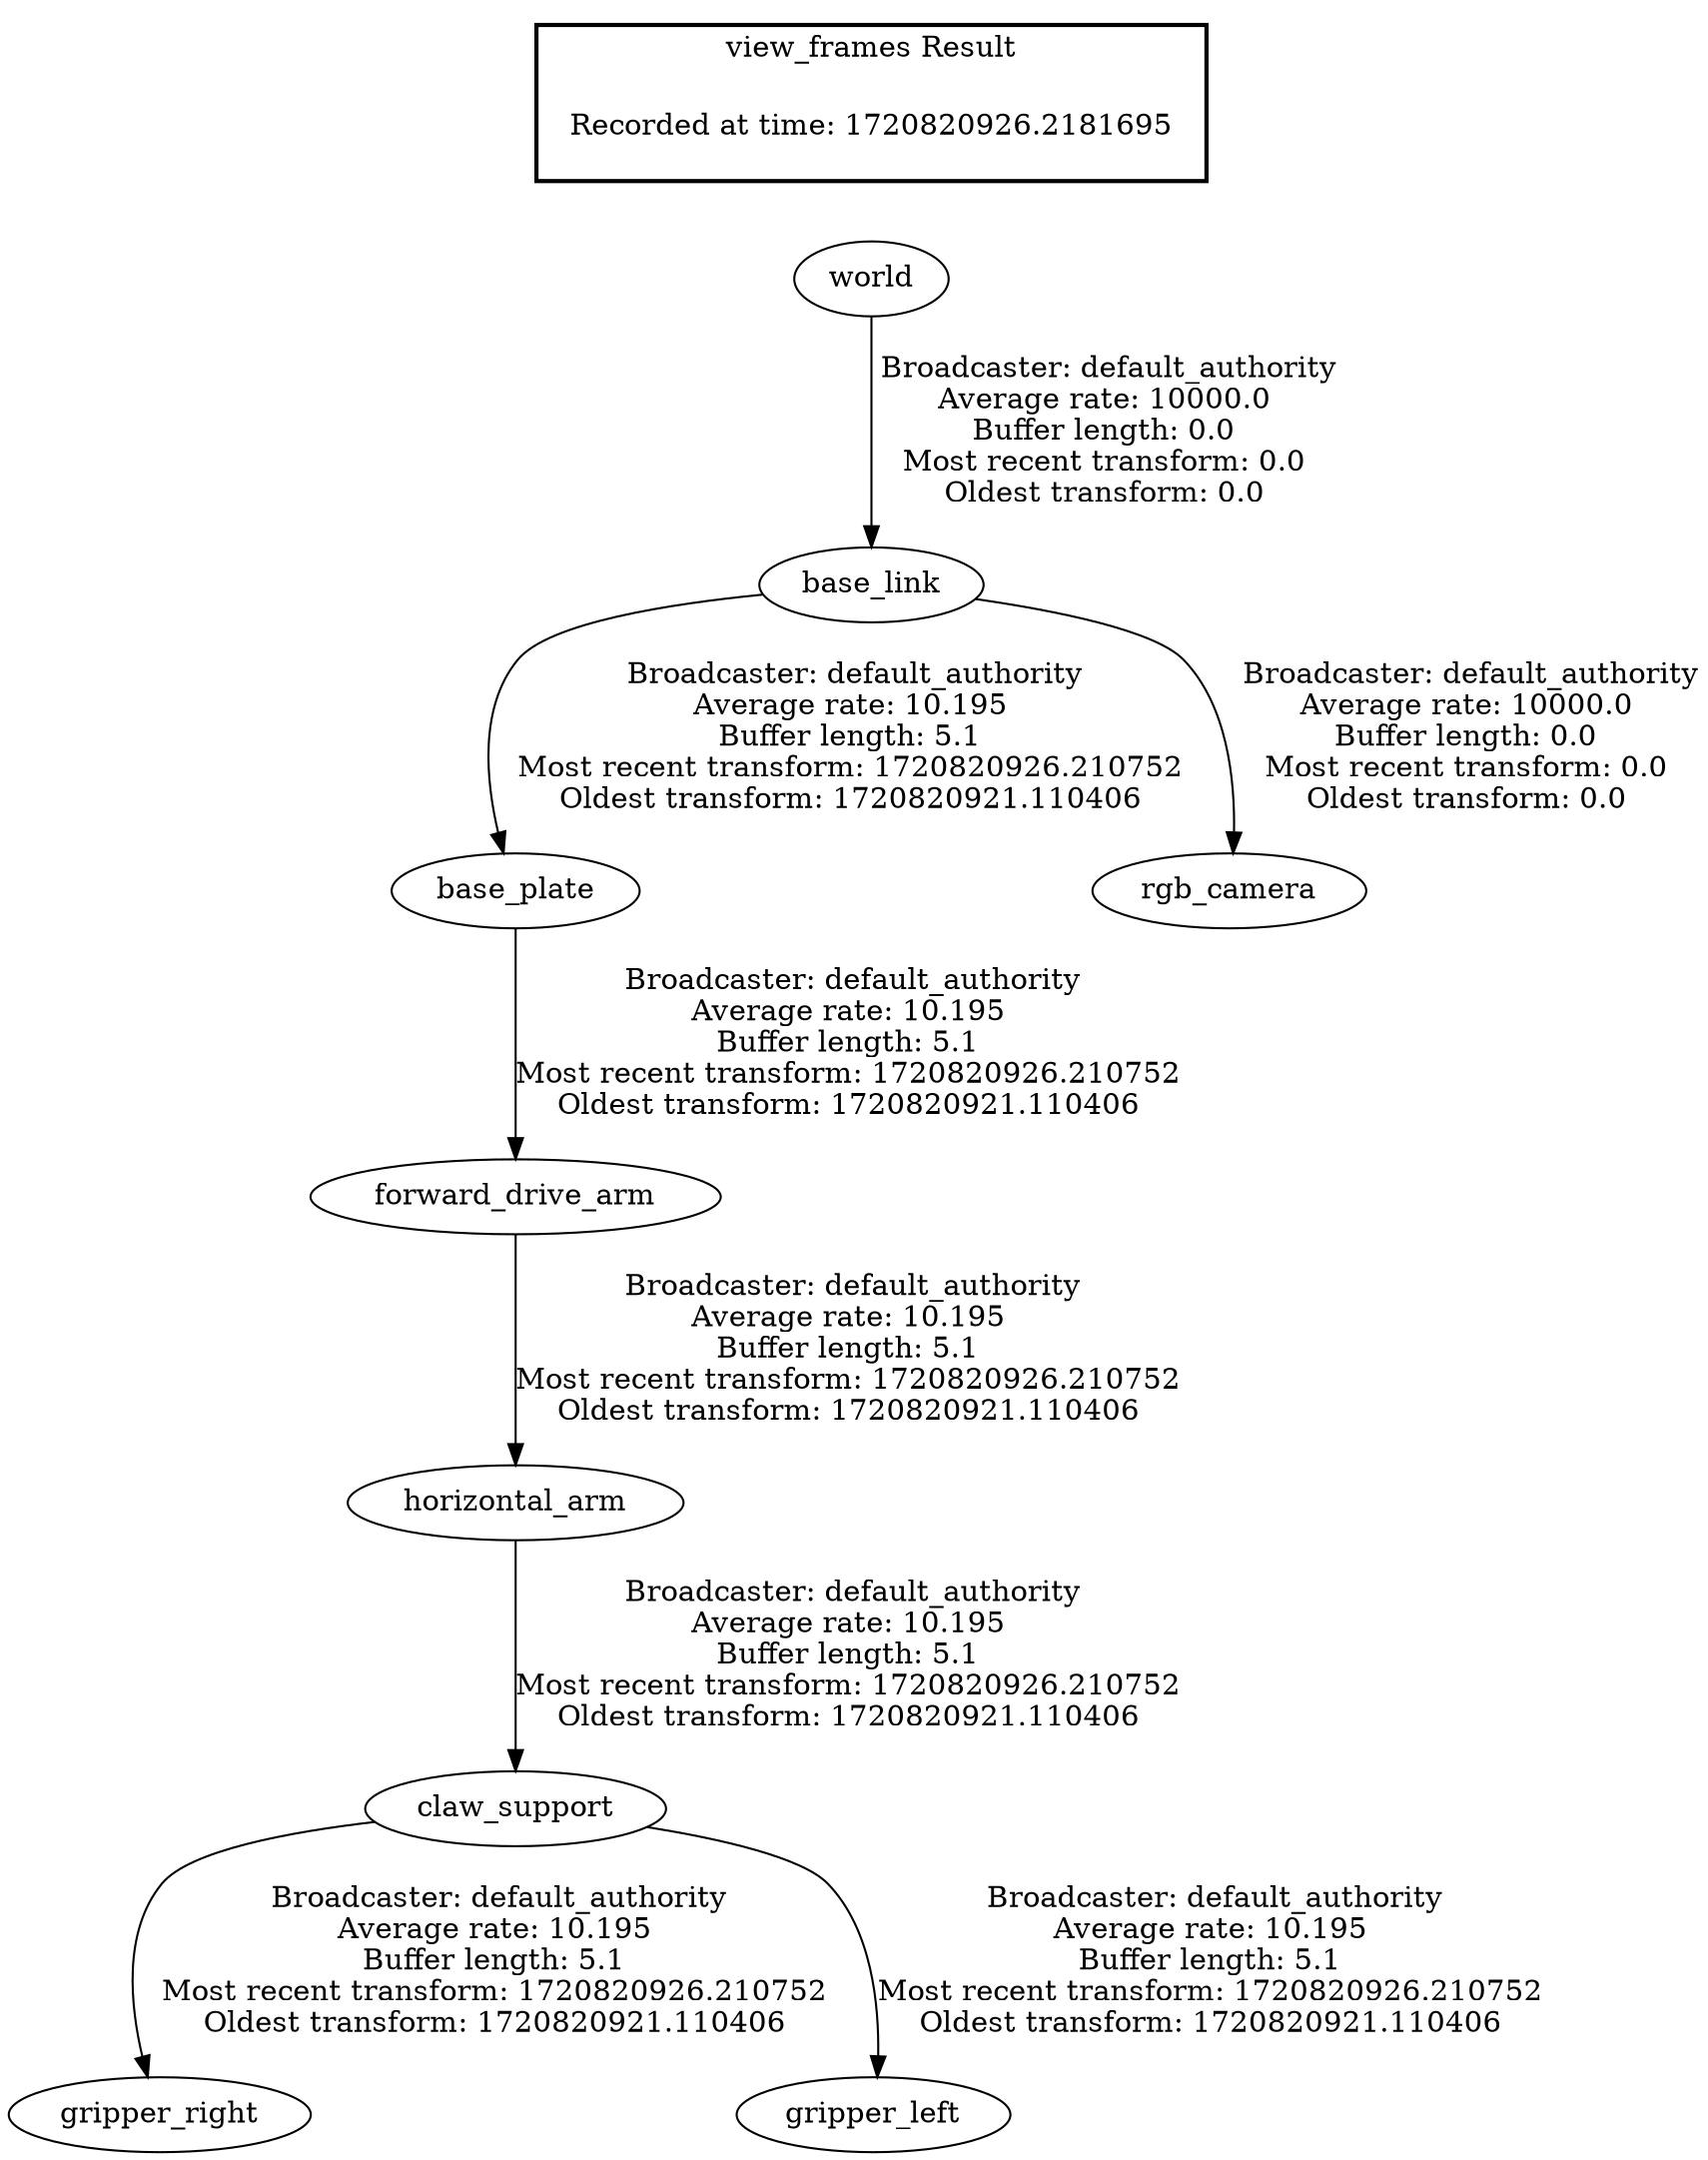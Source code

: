 digraph G {
"base_link" -> "base_plate"[label=" Broadcaster: default_authority\nAverage rate: 10.195\nBuffer length: 5.1\nMost recent transform: 1720820926.210752\nOldest transform: 1720820921.110406\n"];
"world" -> "base_link"[label=" Broadcaster: default_authority\nAverage rate: 10000.0\nBuffer length: 0.0\nMost recent transform: 0.0\nOldest transform: 0.0\n"];
"base_plate" -> "forward_drive_arm"[label=" Broadcaster: default_authority\nAverage rate: 10.195\nBuffer length: 5.1\nMost recent transform: 1720820926.210752\nOldest transform: 1720820921.110406\n"];
"forward_drive_arm" -> "horizontal_arm"[label=" Broadcaster: default_authority\nAverage rate: 10.195\nBuffer length: 5.1\nMost recent transform: 1720820926.210752\nOldest transform: 1720820921.110406\n"];
"horizontal_arm" -> "claw_support"[label=" Broadcaster: default_authority\nAverage rate: 10.195\nBuffer length: 5.1\nMost recent transform: 1720820926.210752\nOldest transform: 1720820921.110406\n"];
"claw_support" -> "gripper_right"[label=" Broadcaster: default_authority\nAverage rate: 10.195\nBuffer length: 5.1\nMost recent transform: 1720820926.210752\nOldest transform: 1720820921.110406\n"];
"claw_support" -> "gripper_left"[label=" Broadcaster: default_authority\nAverage rate: 10.195\nBuffer length: 5.1\nMost recent transform: 1720820926.210752\nOldest transform: 1720820921.110406\n"];
"base_link" -> "rgb_camera"[label=" Broadcaster: default_authority\nAverage rate: 10000.0\nBuffer length: 0.0\nMost recent transform: 0.0\nOldest transform: 0.0\n"];
edge [style=invis];
 subgraph cluster_legend { style=bold; color=black; label ="view_frames Result";
"Recorded at time: 1720820926.2181695"[ shape=plaintext ] ;
}->"world";
}